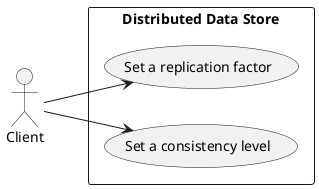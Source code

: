 @startuml
left to right direction

actor "Client" as C

rectangle "Distributed Data Store" {
  usecase "Set a replication factor" as RF
  usecase "Set a consistency level" as CL
}

C --> RF
C --> CL

@enduml